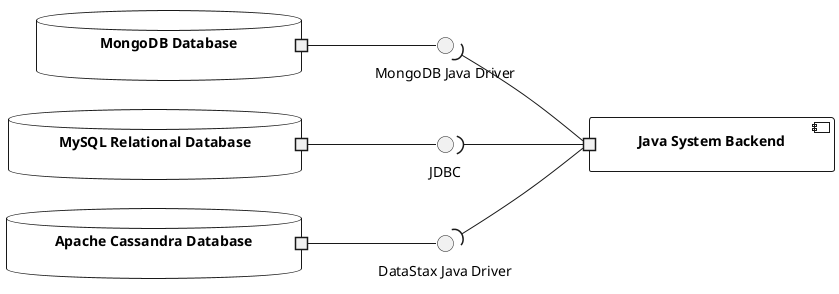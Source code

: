@startuml Component Diagram Level 2
left to right direction

component system_backend as "Java System Backend" {
    portin " " as port_backend_from_db
}

database database_mysql_db as "MySQL Relational Database" {
    portout " " as port_db_from_backend
}

database database_mongodb_db as "MongoDB Database" {
    portout " " as port_db_from_backend_mongodb
}

database database_cassandra_db as "Apache Cassandra Database" {
    portout " " as port_db_from_backend_cassandra
}

interface interface_mysql_db as "JDBC" 
interface interface_mongodb_db as "MongoDB Java Driver" 
interface interface_cassandra_db as "DataStax Java Driver" 

port_db_from_backend -- interface_mysql_db
port_backend_from_db -up-( interface_mysql_db
port_db_from_backend_mongodb -- interface_mongodb_db
port_backend_from_db -up-( interface_mongodb_db
port_db_from_backend_cassandra -- interface_cassandra_db
port_backend_from_db -up-( interface_cassandra_db
@enduml